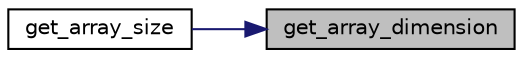 digraph "get_array_dimension"
{
 // LATEX_PDF_SIZE
  edge [fontname="Helvetica",fontsize="10",labelfontname="Helvetica",labelfontsize="10"];
  node [fontname="Helvetica",fontsize="10",shape=record];
  rankdir="RL";
  Node1 [label="get_array_dimension",height=0.2,width=0.4,color="black", fillcolor="grey75", style="filled", fontcolor="black",tooltip=" "];
  Node1 -> Node2 [dir="back",color="midnightblue",fontsize="10",style="solid",fontname="Helvetica"];
  Node2 [label="get_array_size",height=0.2,width=0.4,color="black", fillcolor="white", style="filled",URL="$d0/d41/utility_8c.html#a792cc6e45a44a6d43ee2ea0070d093fd",tooltip=" "];
}
